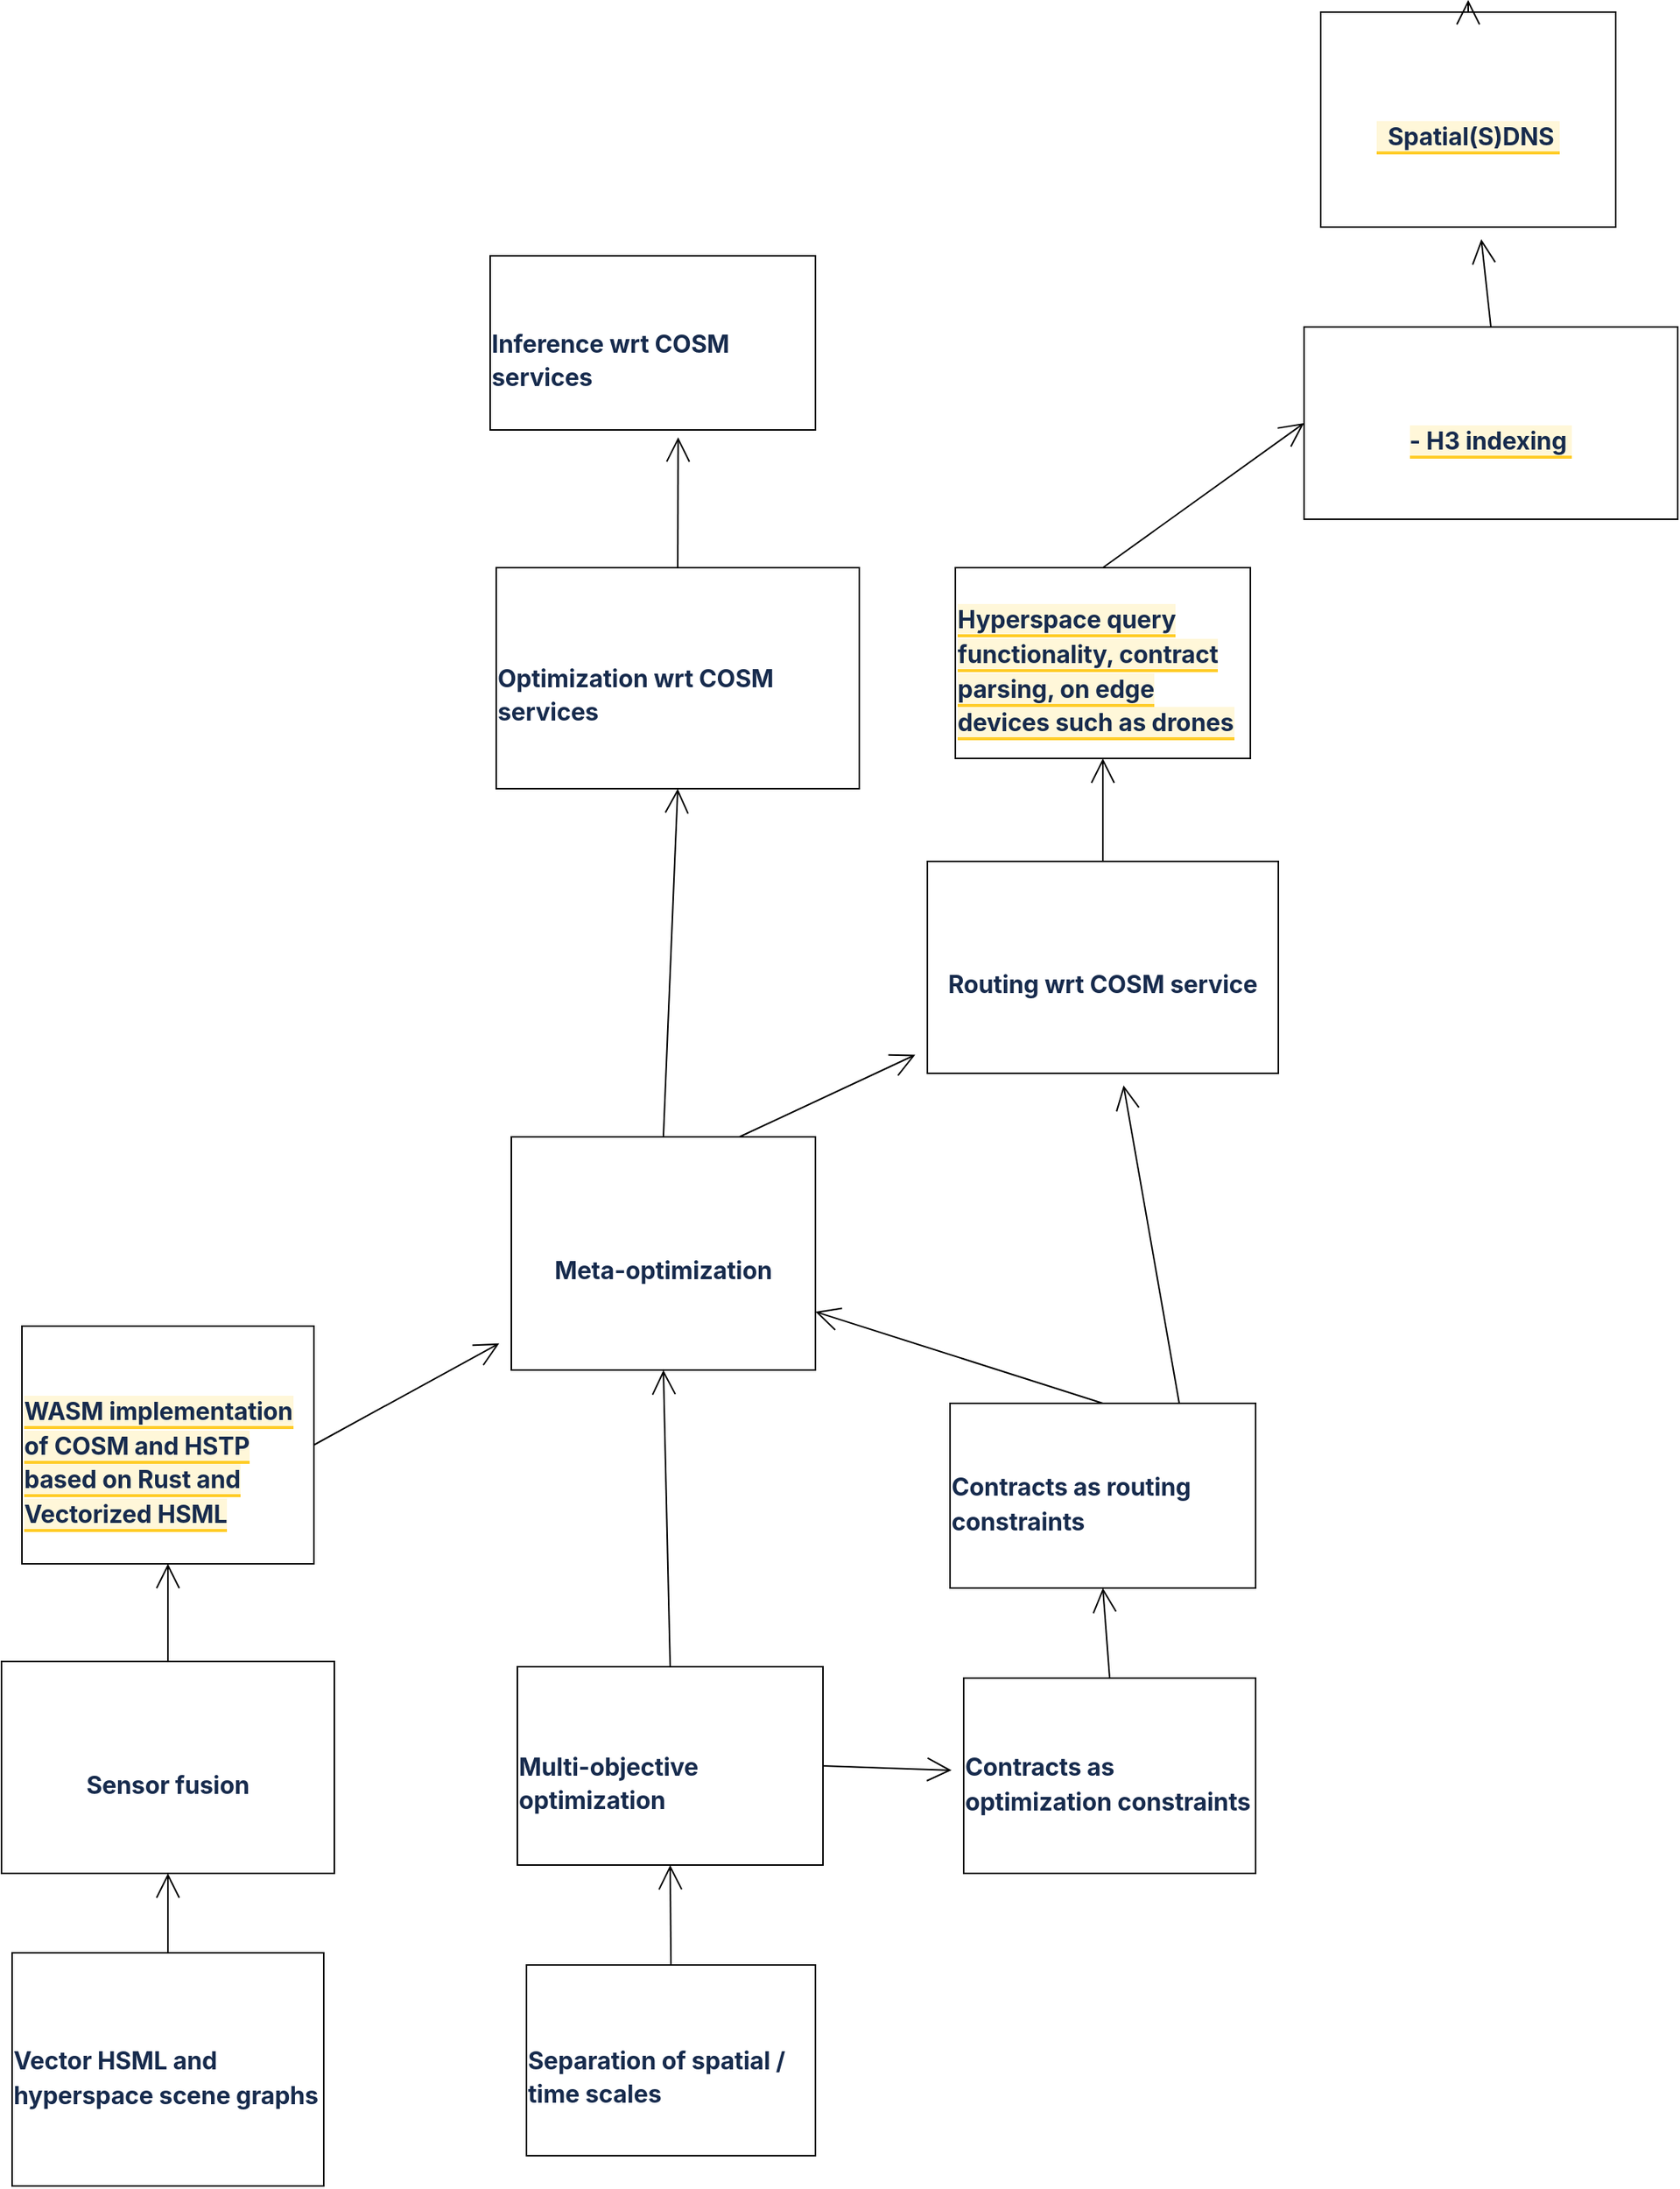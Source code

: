 <mxfile version="20.2.7" type="github">
  <diagram id="7z78vcRJwoHjMP4bkD24" name="Page-1">
    <mxGraphModel dx="1309" dy="1262" grid="0" gridSize="10" guides="1" tooltips="1" connect="1" arrows="1" fold="1" page="0" pageScale="1" pageWidth="850" pageHeight="1100" math="0" shadow="0">
      <root>
        <mxCell id="0" />
        <mxCell id="1" parent="0" />
        <mxCell id="wH5RqpElglhxuyfyvfox-1" value="&lt;h4 style=&quot;margin: 1.357em 0px 0px; padding: 0px; font-size: 16px; line-height: 1.428; color: rgb(23, 43, 77); letter-spacing: -0.003em; font-family: -apple-system, BlinkMacSystemFont, &amp;quot;Segoe UI&amp;quot;, Roboto, Oxygen, Ubuntu, &amp;quot;Fira Sans&amp;quot;, &amp;quot;Droid Sans&amp;quot;, &amp;quot;Helvetica Neue&amp;quot;, sans-serif; text-align: start;&quot; data-renderer-start-pos=&quot;1753&quot; id=&quot;Spatial(S)DNS----H3-indexing-–-A-lot-of-the-work-would-support-this-project,-but-the-end-would-have-to-lead-into-the--SDNS&quot;&gt;&lt;span style=&quot;cursor: pointer; background-color: rgba(255, 240, 179, 0.5); border-bottom: 2px solid rgba(255, 196, 0, 0.82);&quot; class=&quot;inline-highlight&quot; data-id=&quot;642e6865-7614-46b1-a37f-4f377f6b59a0&quot; data-mark-annotation-type=&quot;inlineComment&quot; data-mark-type=&quot;annotation&quot; data-renderer-mark=&quot;true&quot; id=&quot;642e6865-7614-46b1-a37f-4f377f6b59a0&quot;&gt;&amp;nbsp; Spatial(S)DNS&amp;nbsp;&lt;/span&gt;&lt;/h4&gt;" style="rounded=0;whiteSpace=wrap;html=1;hachureGap=4;" parent="1" vertex="1">
          <mxGeometry x="1168" y="26" width="195" height="142" as="geometry" />
        </mxCell>
        <mxCell id="9oQ9O6FbsVemTm-6UywY-12" style="edgeStyle=none;curved=1;rounded=0;orthogonalLoop=1;jettySize=auto;html=1;exitX=1;exitY=0.5;exitDx=0;exitDy=0;endArrow=open;startSize=14;endSize=14;sourcePerimeterSpacing=8;targetPerimeterSpacing=8;" edge="1" parent="1" source="wH5RqpElglhxuyfyvfox-2" target="wH5RqpElglhxuyfyvfox-8">
          <mxGeometry relative="1" as="geometry" />
        </mxCell>
        <mxCell id="wH5RqpElglhxuyfyvfox-2" value="&lt;h4 style=&quot;margin: 1.357em 0px 0px; padding: 0px; font-size: 16px; line-height: 1.428; color: rgb(23, 43, 77); letter-spacing: -0.003em; font-family: -apple-system, BlinkMacSystemFont, &amp;quot;Segoe UI&amp;quot;, Roboto, Oxygen, Ubuntu, &amp;quot;Fira Sans&amp;quot;, &amp;quot;Droid Sans&amp;quot;, &amp;quot;Helvetica Neue&amp;quot;, sans-serif; text-align: start;&quot; data-renderer-start-pos=&quot;1941&quot; id=&quot;WASM-implementation-of-COSM-and-HSTP-based-on-Rust-and-Vectorized-HSML&quot;&gt;&lt;span style=&quot;cursor: pointer; background-color: rgba(255, 240, 179, 0.5); border-bottom: 2px solid rgba(255, 196, 0, 0.82);&quot; class=&quot;inline-highlight&quot; data-id=&quot;642e6865-7614-46b1-a37f-4f377f6b59a0&quot; data-mark-annotation-type=&quot;inlineComment&quot; data-mark-type=&quot;annotation&quot; data-renderer-mark=&quot;true&quot; id=&quot;642e6865-7614-46b1-a37f-4f377f6b59a0&quot;&gt;WASM implementation of COSM and HSTP based on Rust and Vectorized HSML&lt;/span&gt;&lt;/h4&gt;" style="rounded=0;whiteSpace=wrap;html=1;hachureGap=4;" parent="1" vertex="1">
          <mxGeometry x="309.5" y="894" width="193" height="157" as="geometry" />
        </mxCell>
        <mxCell id="9oQ9O6FbsVemTm-6UywY-22" style="edgeStyle=none;curved=1;rounded=0;orthogonalLoop=1;jettySize=auto;html=1;exitX=0.5;exitY=0;exitDx=0;exitDy=0;entryX=0;entryY=0.5;entryDx=0;entryDy=0;endArrow=open;startSize=14;endSize=14;sourcePerimeterSpacing=8;targetPerimeterSpacing=8;" edge="1" parent="1" source="wH5RqpElglhxuyfyvfox-4" target="9oQ9O6FbsVemTm-6UywY-8">
          <mxGeometry relative="1" as="geometry" />
        </mxCell>
        <mxCell id="wH5RqpElglhxuyfyvfox-4" value="&lt;h4 style=&quot;margin: 10px 0px 0px; padding: 0px; font-size: 16px; line-height: 1.428; color: rgb(23, 43, 77); letter-spacing: -0.003em; font-family: -apple-system, BlinkMacSystemFont, &amp;quot;Segoe UI&amp;quot;, Roboto, Oxygen, Ubuntu, &amp;quot;Fira Sans&amp;quot;, &amp;quot;Droid Sans&amp;quot;, &amp;quot;Helvetica Neue&amp;quot;, sans-serif; text-align: start;&quot; data-renderer-start-pos=&quot;2013&quot; id=&quot;Hyperspace-query-functionality,-contract-parsing,--on-edge-devices-such-as-drones.&quot;&gt;&lt;span style=&quot;cursor: pointer; background-color: rgba(255, 240, 179, 0.5); border-bottom: 2px solid rgba(255, 196, 0, 0.82);&quot; class=&quot;inline-highlight&quot; data-id=&quot;642e6865-7614-46b1-a37f-4f377f6b59a0&quot; data-mark-annotation-type=&quot;inlineComment&quot; data-mark-type=&quot;annotation&quot; data-renderer-mark=&quot;true&quot; id=&quot;642e6865-7614-46b1-a37f-4f377f6b59a0&quot;&gt;Hyperspace query functionality, contract parsing,  on edge devices such as drones&lt;/span&gt;&lt;/h4&gt;" style="rounded=0;whiteSpace=wrap;html=1;hachureGap=4;" parent="1" vertex="1">
          <mxGeometry x="926.5" y="393" width="195" height="126" as="geometry" />
        </mxCell>
        <mxCell id="9oQ9O6FbsVemTm-6UywY-15" style="edgeStyle=none;curved=1;rounded=0;orthogonalLoop=1;jettySize=auto;html=1;exitX=0.5;exitY=0;exitDx=0;exitDy=0;entryX=0.5;entryY=1;entryDx=0;entryDy=0;endArrow=open;startSize=14;endSize=14;sourcePerimeterSpacing=8;targetPerimeterSpacing=8;" edge="1" parent="1" source="wH5RqpElglhxuyfyvfox-5" target="9oQ9O6FbsVemTm-6UywY-1">
          <mxGeometry relative="1" as="geometry" />
        </mxCell>
        <mxCell id="wH5RqpElglhxuyfyvfox-5" value="&lt;h4 style=&quot;margin: 10px 0px 0px; padding: 0px; font-size: 16px; line-height: 1.428; color: rgb(23, 43, 77); letter-spacing: -0.003em; font-family: -apple-system, BlinkMacSystemFont, &amp;quot;Segoe UI&amp;quot;, Roboto, Oxygen, Ubuntu, &amp;quot;Fira Sans&amp;quot;, &amp;quot;Droid Sans&amp;quot;, &amp;quot;Helvetica Neue&amp;quot;, sans-serif; text-align: start;&quot; data-renderer-start-pos=&quot;2112&quot; id=&quot;Contracts-as-optimization-constraints&quot;&gt;Contracts as optimization constraints&lt;/h4&gt;" style="rounded=0;whiteSpace=wrap;html=1;hachureGap=4;" parent="1" vertex="1">
          <mxGeometry x="932" y="1126.5" width="193" height="129" as="geometry" />
        </mxCell>
        <mxCell id="9oQ9O6FbsVemTm-6UywY-14" style="edgeStyle=none;curved=1;rounded=0;orthogonalLoop=1;jettySize=auto;html=1;exitX=0.5;exitY=0;exitDx=0;exitDy=0;entryX=0.5;entryY=1;entryDx=0;entryDy=0;endArrow=open;startSize=14;endSize=14;sourcePerimeterSpacing=8;targetPerimeterSpacing=8;" edge="1" parent="1" source="wH5RqpElglhxuyfyvfox-6" target="wH5RqpElglhxuyfyvfox-7">
          <mxGeometry relative="1" as="geometry" />
        </mxCell>
        <mxCell id="wH5RqpElglhxuyfyvfox-6" value="&lt;h4 style=&quot;margin: 1.357em 0px 0px; padding: 0px; font-size: 16px; line-height: 1.428; color: rgb(23, 43, 77); letter-spacing: -0.003em; font-family: -apple-system, BlinkMacSystemFont, &amp;quot;Segoe UI&amp;quot;, Roboto, Oxygen, Ubuntu, &amp;quot;Fira Sans&amp;quot;, &amp;quot;Droid Sans&amp;quot;, &amp;quot;Helvetica Neue&amp;quot;, sans-serif; text-align: start;&quot; data-renderer-start-pos=&quot;2159&quot; id=&quot;Separation-of-spatial-/-time-scales&quot;&gt;Separation of spatial / time scales&lt;/h4&gt;" style="rounded=0;whiteSpace=wrap;html=1;hachureGap=4;" parent="1" vertex="1">
          <mxGeometry x="643" y="1316" width="191" height="126" as="geometry" />
        </mxCell>
        <mxCell id="9oQ9O6FbsVemTm-6UywY-11" style="edgeStyle=none;curved=1;rounded=0;orthogonalLoop=1;jettySize=auto;html=1;exitX=0.5;exitY=0;exitDx=0;exitDy=0;entryX=0.5;entryY=1;entryDx=0;entryDy=0;endArrow=open;startSize=14;endSize=14;sourcePerimeterSpacing=8;targetPerimeterSpacing=8;" edge="1" parent="1" source="wH5RqpElglhxuyfyvfox-7" target="wH5RqpElglhxuyfyvfox-8">
          <mxGeometry relative="1" as="geometry" />
        </mxCell>
        <mxCell id="9oQ9O6FbsVemTm-6UywY-16" style="edgeStyle=none;curved=1;rounded=0;orthogonalLoop=1;jettySize=auto;html=1;exitX=1;exitY=0.5;exitDx=0;exitDy=0;endArrow=open;startSize=14;endSize=14;sourcePerimeterSpacing=8;targetPerimeterSpacing=8;" edge="1" parent="1" source="wH5RqpElglhxuyfyvfox-7" target="wH5RqpElglhxuyfyvfox-5">
          <mxGeometry relative="1" as="geometry" />
        </mxCell>
        <mxCell id="wH5RqpElglhxuyfyvfox-7" value="&lt;h4 style=&quot;margin: 1.357em 0px 0px; padding: 0px; font-size: 16px; line-height: 1.428; color: rgb(23, 43, 77); letter-spacing: -0.003em; font-family: -apple-system, BlinkMacSystemFont, &amp;quot;Segoe UI&amp;quot;, Roboto, Oxygen, Ubuntu, &amp;quot;Fira Sans&amp;quot;, &amp;quot;Droid Sans&amp;quot;, &amp;quot;Helvetica Neue&amp;quot;, sans-serif; text-align: start;&quot; data-renderer-start-pos=&quot;2204&quot; id=&quot;Multi-objective-optimization&quot;&gt;Multi-objective optimization&lt;/h4&gt;" style="rounded=0;whiteSpace=wrap;html=1;hachureGap=4;" parent="1" vertex="1">
          <mxGeometry x="637" y="1119" width="202" height="131" as="geometry" />
        </mxCell>
        <mxCell id="9oQ9O6FbsVemTm-6UywY-17" style="edgeStyle=none;curved=1;rounded=0;orthogonalLoop=1;jettySize=auto;html=1;exitX=0.5;exitY=0;exitDx=0;exitDy=0;entryX=0.5;entryY=1;entryDx=0;entryDy=0;endArrow=open;startSize=14;endSize=14;sourcePerimeterSpacing=8;targetPerimeterSpacing=8;" edge="1" parent="1" source="wH5RqpElglhxuyfyvfox-8" target="wH5RqpElglhxuyfyvfox-9">
          <mxGeometry relative="1" as="geometry" />
        </mxCell>
        <mxCell id="9oQ9O6FbsVemTm-6UywY-18" style="edgeStyle=none;curved=1;rounded=0;orthogonalLoop=1;jettySize=auto;html=1;exitX=0.75;exitY=0;exitDx=0;exitDy=0;endArrow=open;startSize=14;endSize=14;sourcePerimeterSpacing=8;targetPerimeterSpacing=8;" edge="1" parent="1" source="wH5RqpElglhxuyfyvfox-8" target="9oQ9O6FbsVemTm-6UywY-3">
          <mxGeometry relative="1" as="geometry" />
        </mxCell>
        <mxCell id="wH5RqpElglhxuyfyvfox-8" value="&lt;h4 style=&quot;margin: 1.357em 0px 0px; padding: 0px; font-size: 16px; line-height: 1.428; color: rgb(23, 43, 77); letter-spacing: -0.003em; font-family: -apple-system, BlinkMacSystemFont, &amp;quot;Segoe UI&amp;quot;, Roboto, Oxygen, Ubuntu, &amp;quot;Fira Sans&amp;quot;, &amp;quot;Droid Sans&amp;quot;, &amp;quot;Helvetica Neue&amp;quot;, sans-serif; text-align: start;&quot; data-renderer-start-pos=&quot;2243&quot; id=&quot;Meta-optimization&quot;&gt;Meta-optimization&lt;/h4&gt;" style="rounded=0;whiteSpace=wrap;html=1;hachureGap=4;" parent="1" vertex="1">
          <mxGeometry x="633" y="769" width="201" height="154" as="geometry" />
        </mxCell>
        <mxCell id="9oQ9O6FbsVemTm-6UywY-20" style="edgeStyle=none;curved=1;rounded=0;orthogonalLoop=1;jettySize=auto;html=1;exitX=0.5;exitY=0;exitDx=0;exitDy=0;endArrow=open;startSize=14;endSize=14;sourcePerimeterSpacing=8;targetPerimeterSpacing=8;entryX=0.578;entryY=1.042;entryDx=0;entryDy=0;entryPerimeter=0;" edge="1" parent="1" source="wH5RqpElglhxuyfyvfox-9" target="9oQ9O6FbsVemTm-6UywY-6">
          <mxGeometry relative="1" as="geometry">
            <mxPoint x="735" y="339" as="targetPoint" />
          </mxGeometry>
        </mxCell>
        <mxCell id="wH5RqpElglhxuyfyvfox-9" value="&lt;h4 style=&quot;margin: 1.357em 0px 0px; padding: 0px; font-size: 16px; line-height: 1.428; color: rgb(23, 43, 77); letter-spacing: -0.003em; font-family: -apple-system, BlinkMacSystemFont, &amp;quot;Segoe UI&amp;quot;, Roboto, Oxygen, Ubuntu, &amp;quot;Fira Sans&amp;quot;, &amp;quot;Droid Sans&amp;quot;, &amp;quot;Helvetica Neue&amp;quot;, sans-serif; text-align: start;&quot; data-renderer-start-pos=&quot;2271&quot; id=&quot;Optimization-wrt-COSM-services&quot;&gt;Optimization wrt COSM services&lt;/h4&gt;" style="rounded=0;whiteSpace=wrap;html=1;hachureGap=4;" parent="1" vertex="1">
          <mxGeometry x="623" y="393" width="240" height="146" as="geometry" />
        </mxCell>
        <mxCell id="9oQ9O6FbsVemTm-6UywY-13" style="edgeStyle=none;curved=1;rounded=0;orthogonalLoop=1;jettySize=auto;html=1;exitX=0.5;exitY=0;exitDx=0;exitDy=0;entryX=1;entryY=0.75;entryDx=0;entryDy=0;endArrow=open;startSize=14;endSize=14;sourcePerimeterSpacing=8;targetPerimeterSpacing=8;" edge="1" parent="1" source="9oQ9O6FbsVemTm-6UywY-1" target="wH5RqpElglhxuyfyvfox-8">
          <mxGeometry relative="1" as="geometry" />
        </mxCell>
        <mxCell id="9oQ9O6FbsVemTm-6UywY-19" style="edgeStyle=none;curved=1;rounded=0;orthogonalLoop=1;jettySize=auto;html=1;exitX=0.75;exitY=0;exitDx=0;exitDy=0;endArrow=open;startSize=14;endSize=14;sourcePerimeterSpacing=8;targetPerimeterSpacing=8;" edge="1" parent="1" source="9oQ9O6FbsVemTm-6UywY-1" target="9oQ9O6FbsVemTm-6UywY-3">
          <mxGeometry relative="1" as="geometry" />
        </mxCell>
        <mxCell id="9oQ9O6FbsVemTm-6UywY-1" value="&lt;h4 style=&quot;margin: 10px 0px 0px; padding: 0px; font-size: 16px; line-height: 1.428; color: rgb(23, 43, 77); letter-spacing: -0.003em; font-family: -apple-system, BlinkMacSystemFont, &amp;quot;Segoe UI&amp;quot;, Roboto, Oxygen, Ubuntu, &amp;quot;Fira Sans&amp;quot;, &amp;quot;Droid Sans&amp;quot;, &amp;quot;Helvetica Neue&amp;quot;, sans-serif; text-align: start;&quot; data-renderer-start-pos=&quot;2320&quot; id=&quot;Contracts-as-routing-constraints&quot;&gt;Contracts as routing constraints&lt;/h4&gt;" style="rounded=0;whiteSpace=wrap;html=1;hachureGap=4;" vertex="1" parent="1">
          <mxGeometry x="923" y="945" width="202" height="122" as="geometry" />
        </mxCell>
        <mxCell id="9oQ9O6FbsVemTm-6UywY-21" style="edgeStyle=none;curved=1;rounded=0;orthogonalLoop=1;jettySize=auto;html=1;exitX=0.5;exitY=0;exitDx=0;exitDy=0;entryX=0.5;entryY=1;entryDx=0;entryDy=0;endArrow=open;startSize=14;endSize=14;sourcePerimeterSpacing=8;targetPerimeterSpacing=8;" edge="1" parent="1" source="9oQ9O6FbsVemTm-6UywY-3" target="wH5RqpElglhxuyfyvfox-4">
          <mxGeometry relative="1" as="geometry" />
        </mxCell>
        <mxCell id="9oQ9O6FbsVemTm-6UywY-3" value="&lt;h4 style=&quot;margin: 1.357em 0px 0px; padding: 0px; font-size: 16px; line-height: 1.428; color: rgb(23, 43, 77); letter-spacing: -0.003em; font-family: -apple-system, BlinkMacSystemFont, &amp;quot;Segoe UI&amp;quot;, Roboto, Oxygen, Ubuntu, &amp;quot;Fira Sans&amp;quot;, &amp;quot;Droid Sans&amp;quot;, &amp;quot;Helvetica Neue&amp;quot;, sans-serif; text-align: start;&quot; data-renderer-start-pos=&quot;2362&quot; id=&quot;Routing-wrt-COSM-services&quot;&gt;Routing wrt COSM service&lt;/h4&gt;" style="rounded=0;whiteSpace=wrap;html=1;hachureGap=4;" vertex="1" parent="1">
          <mxGeometry x="908" y="587" width="232" height="140" as="geometry" />
        </mxCell>
        <mxCell id="9oQ9O6FbsVemTm-6UywY-9" style="edgeStyle=none;curved=1;rounded=0;orthogonalLoop=1;jettySize=auto;html=1;exitX=0.5;exitY=0;exitDx=0;exitDy=0;entryX=0.5;entryY=1;entryDx=0;entryDy=0;endArrow=open;startSize=14;endSize=14;sourcePerimeterSpacing=8;targetPerimeterSpacing=8;" edge="1" parent="1" source="9oQ9O6FbsVemTm-6UywY-4" target="9oQ9O6FbsVemTm-6UywY-5">
          <mxGeometry relative="1" as="geometry" />
        </mxCell>
        <mxCell id="9oQ9O6FbsVemTm-6UywY-4" value="&lt;h4 style=&quot;margin: 10px 0px 0px; padding: 0px; font-size: 16px; line-height: 1.428; color: rgb(23, 43, 77); letter-spacing: -0.003em; font-family: -apple-system, BlinkMacSystemFont, &amp;quot;Segoe UI&amp;quot;, Roboto, Oxygen, Ubuntu, &amp;quot;Fira Sans&amp;quot;, &amp;quot;Droid Sans&amp;quot;, &amp;quot;Helvetica Neue&amp;quot;, sans-serif; text-align: start;&quot; data-renderer-start-pos=&quot;2412&quot; id=&quot;Vector-HSML-and--hyperspace-scene-graphs&quot;&gt;Vector HSML and  hyperspace scene graphs &lt;/h4&gt;" style="rounded=0;whiteSpace=wrap;html=1;hachureGap=4;" vertex="1" parent="1">
          <mxGeometry x="303" y="1308" width="206" height="154" as="geometry" />
        </mxCell>
        <mxCell id="9oQ9O6FbsVemTm-6UywY-10" style="edgeStyle=none;curved=1;rounded=0;orthogonalLoop=1;jettySize=auto;html=1;exitX=0.5;exitY=0;exitDx=0;exitDy=0;entryX=0.5;entryY=1;entryDx=0;entryDy=0;endArrow=open;startSize=14;endSize=14;sourcePerimeterSpacing=8;targetPerimeterSpacing=8;" edge="1" parent="1" source="9oQ9O6FbsVemTm-6UywY-5" target="wH5RqpElglhxuyfyvfox-2">
          <mxGeometry relative="1" as="geometry" />
        </mxCell>
        <mxCell id="9oQ9O6FbsVemTm-6UywY-5" value="&lt;h4 style=&quot;margin: 1.357em 0px 0px; padding: 0px; font-size: 16px; line-height: 1.428; color: rgb(23, 43, 77); letter-spacing: -0.003em; font-family: -apple-system, BlinkMacSystemFont, &amp;quot;Segoe UI&amp;quot;, Roboto, Oxygen, Ubuntu, &amp;quot;Fira Sans&amp;quot;, &amp;quot;Droid Sans&amp;quot;, &amp;quot;Helvetica Neue&amp;quot;, sans-serif; text-align: start;&quot; data-renderer-start-pos=&quot;2463&quot; id=&quot;Sensor-fusion&quot;&gt;Sensor fusion&lt;/h4&gt;" style="rounded=0;whiteSpace=wrap;html=1;hachureGap=4;" vertex="1" parent="1">
          <mxGeometry x="296" y="1115.5" width="220" height="140" as="geometry" />
        </mxCell>
        <mxCell id="9oQ9O6FbsVemTm-6UywY-6" value="&lt;h4 style=&quot;margin: 1.357em 0px 0px; padding: 0px; font-size: 16px; line-height: 1.428; color: rgb(23, 43, 77); letter-spacing: -0.003em; font-family: -apple-system, BlinkMacSystemFont, &amp;quot;Segoe UI&amp;quot;, Roboto, Oxygen, Ubuntu, &amp;quot;Fira Sans&amp;quot;, &amp;quot;Droid Sans&amp;quot;, &amp;quot;Helvetica Neue&amp;quot;, sans-serif; text-align: start;&quot; data-renderer-start-pos=&quot;2486&quot; id=&quot;Inference-wrt-COSM-services&quot;&gt;Inference wrt COSM services&lt;/h4&gt;" style="rounded=0;whiteSpace=wrap;html=1;hachureGap=4;" vertex="1" parent="1">
          <mxGeometry x="619" y="187" width="215" height="115" as="geometry" />
        </mxCell>
        <mxCell id="9oQ9O6FbsVemTm-6UywY-7" style="edgeStyle=none;curved=1;rounded=0;orthogonalLoop=1;jettySize=auto;html=1;exitX=0.5;exitY=0;exitDx=0;exitDy=0;endArrow=open;startSize=14;endSize=14;sourcePerimeterSpacing=8;targetPerimeterSpacing=8;" edge="1" parent="1" source="wH5RqpElglhxuyfyvfox-1" target="wH5RqpElglhxuyfyvfox-1">
          <mxGeometry relative="1" as="geometry" />
        </mxCell>
        <mxCell id="9oQ9O6FbsVemTm-6UywY-23" style="edgeStyle=none;curved=1;rounded=0;orthogonalLoop=1;jettySize=auto;html=1;exitX=0.5;exitY=0;exitDx=0;exitDy=0;endArrow=open;startSize=14;endSize=14;sourcePerimeterSpacing=8;targetPerimeterSpacing=8;" edge="1" parent="1" source="9oQ9O6FbsVemTm-6UywY-8" target="wH5RqpElglhxuyfyvfox-1">
          <mxGeometry relative="1" as="geometry" />
        </mxCell>
        <mxCell id="9oQ9O6FbsVemTm-6UywY-8" value="&lt;h4 style=&quot;margin: 1.357em 0px 0px; padding: 0px; font-size: 16px; line-height: 1.428; color: rgb(23, 43, 77); letter-spacing: -0.003em; font-family: -apple-system, BlinkMacSystemFont, &amp;quot;Segoe UI&amp;quot;, Roboto, Oxygen, Ubuntu, &amp;quot;Fira Sans&amp;quot;, &amp;quot;Droid Sans&amp;quot;, &amp;quot;Helvetica Neue&amp;quot;, sans-serif; text-align: start;&quot; data-renderer-start-pos=&quot;1753&quot; id=&quot;Spatial(S)DNS----H3-indexing-–-A-lot-of-the-work-would-support-this-project,-but-the-end-would-have-to-lead-into-the--SDNS&quot;&gt;&lt;span style=&quot;cursor: pointer; background-color: rgba(255, 240, 179, 0.5); border-bottom: 2px solid rgba(255, 196, 0, 0.82);&quot; class=&quot;inline-highlight&quot; data-id=&quot;642e6865-7614-46b1-a37f-4f377f6b59a0&quot; data-mark-annotation-type=&quot;inlineComment&quot; data-mark-type=&quot;annotation&quot; data-renderer-mark=&quot;true&quot; id=&quot;642e6865-7614-46b1-a37f-4f377f6b59a0&quot;&gt;- H3 indexing&amp;nbsp;&lt;/span&gt;&lt;/h4&gt;" style="rounded=0;whiteSpace=wrap;html=1;hachureGap=4;" vertex="1" parent="1">
          <mxGeometry x="1157" y="234" width="247" height="127" as="geometry" />
        </mxCell>
      </root>
    </mxGraphModel>
  </diagram>
</mxfile>
